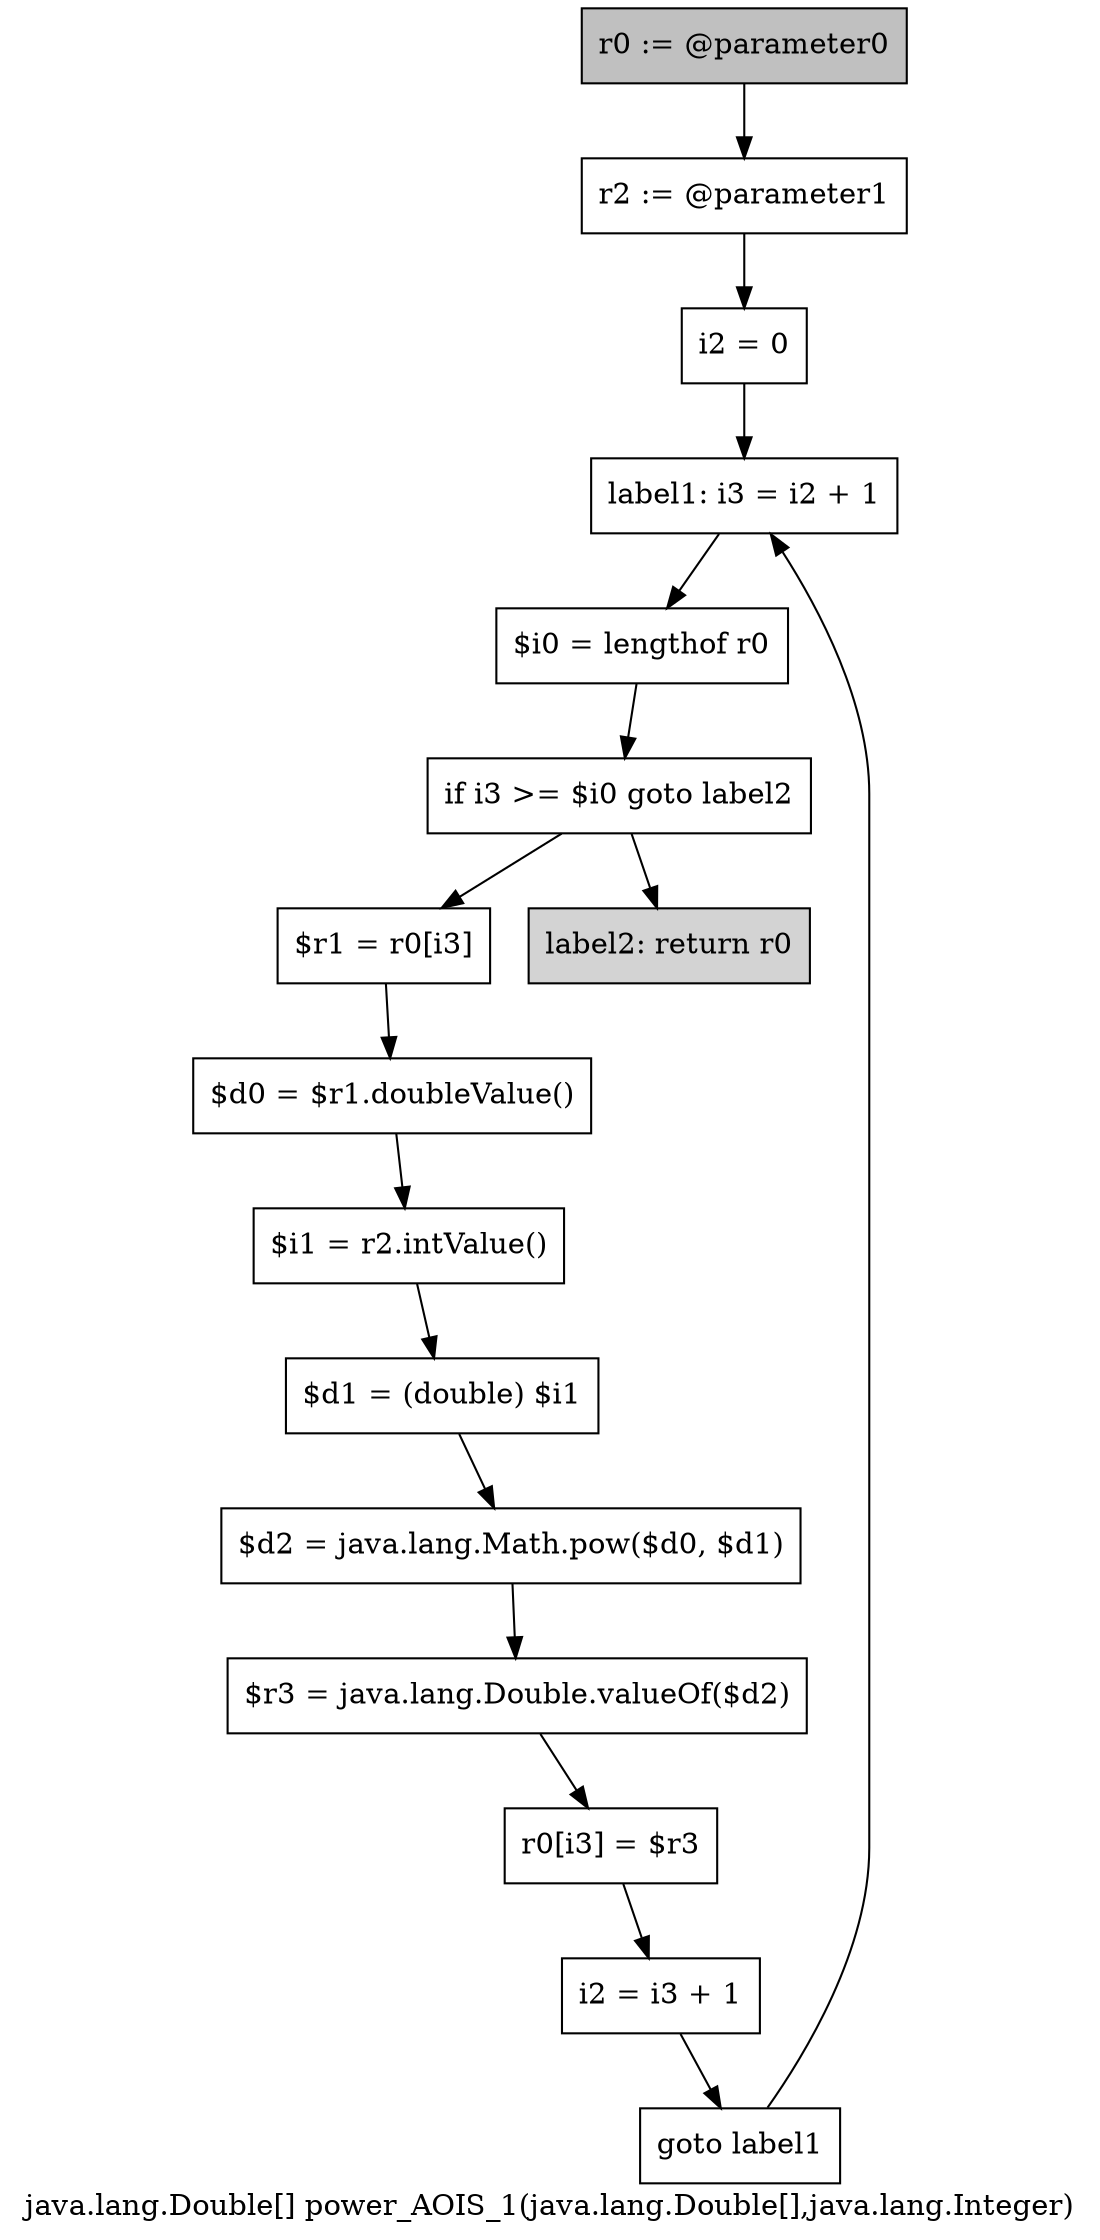 digraph "java.lang.Double[] power_AOIS_1(java.lang.Double[],java.lang.Integer)" {
    label="java.lang.Double[] power_AOIS_1(java.lang.Double[],java.lang.Integer)";
    node [shape=box];
    "0" [style=filled,fillcolor=gray,label="r0 := @parameter0",];
    "1" [label="r2 := @parameter1",];
    "0"->"1";
    "2" [label="i2 = 0",];
    "1"->"2";
    "3" [label="label1: i3 = i2 + 1",];
    "2"->"3";
    "4" [label="$i0 = lengthof r0",];
    "3"->"4";
    "5" [label="if i3 >= $i0 goto label2",];
    "4"->"5";
    "6" [label="$r1 = r0[i3]",];
    "5"->"6";
    "15" [style=filled,fillcolor=lightgray,label="label2: return r0",];
    "5"->"15";
    "7" [label="$d0 = $r1.doubleValue()",];
    "6"->"7";
    "8" [label="$i1 = r2.intValue()",];
    "7"->"8";
    "9" [label="$d1 = (double) $i1",];
    "8"->"9";
    "10" [label="$d2 = java.lang.Math.pow($d0, $d1)",];
    "9"->"10";
    "11" [label="$r3 = java.lang.Double.valueOf($d2)",];
    "10"->"11";
    "12" [label="r0[i3] = $r3",];
    "11"->"12";
    "13" [label="i2 = i3 + 1",];
    "12"->"13";
    "14" [label="goto label1",];
    "13"->"14";
    "14"->"3";
}
